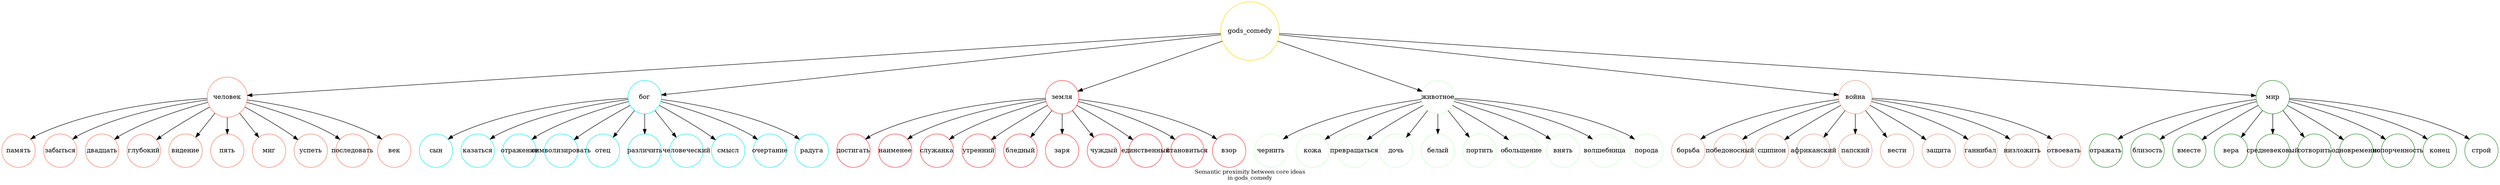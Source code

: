 digraph ideas_with_objects_gods_comedy {
	node [color=gold1 shape=circle width=0.7]
	gods_comedy
	node [color=coral1 shape=circle]
	"человек"
	gods_comedy -> "человек"
	node [fixedsize=true shape=circle width=1]
	"память"
	"человек" -> "память"
	"забыться"
	"человек" -> "забыться"
	"двадцать"
	"человек" -> "двадцать"
	"глубокий"
	"человек" -> "глубокий"
	"видение"
	"человек" -> "видение"
	"пять"
	"человек" -> "пять"
	"миг"
	"человек" -> "миг"
	"успеть"
	"человек" -> "успеть"
	"последовать"
	"человек" -> "последовать"
	"век"
	"человек" -> "век"
	node [color=cyan2 shape=circle]
	"бог"
	gods_comedy -> "бог"
	node [fixedsize=true shape=circle width=1]
	"сын"
	"бог" -> "сын"
	"казаться"
	"бог" -> "казаться"
	"отражение"
	"бог" -> "отражение"
	"символизировать"
	"бог" -> "символизировать"
	"отец"
	"бог" -> "отец"
	"различить"
	"бог" -> "различить"
	"человеческий"
	"бог" -> "человеческий"
	"смысл"
	"бог" -> "смысл"
	"очертание"
	"бог" -> "очертание"
	"радуга"
	"бог" -> "радуга"
	node [color=firebrick1 shape=circle]
	"земля"
	gods_comedy -> "земля"
	node [fixedsize=true shape=circle width=1]
	"достигать"
	"земля" -> "достигать"
	"наименее"
	"земля" -> "наименее"
	"служанка"
	"земля" -> "служанка"
	"утренний"
	"земля" -> "утренний"
	"бледный"
	"земля" -> "бледный"
	"заря"
	"земля" -> "заря"
	"чуждый"
	"земля" -> "чуждый"
	"единственный"
	"земля" -> "единственный"
	"становиться"
	"земля" -> "становиться"
	"взор"
	"земля" -> "взор"
	node [color=darkseagreen1 shape=circle]
	"животное"
	gods_comedy -> "животное"
	node [fixedsize=true shape=circle width=1]
	"чернить"
	"животное" -> "чернить"
	"кожа"
	"животное" -> "кожа"
	"превращаться"
	"животное" -> "превращаться"
	"дочь"
	"животное" -> "дочь"
	"белый"
	"животное" -> "белый"
	"портить"
	"животное" -> "портить"
	"обольщение"
	"животное" -> "обольщение"
	"внять"
	"животное" -> "внять"
	"волшебница"
	"животное" -> "волшебница"
	"порода"
	"животное" -> "порода"
	node [color=darksalmon shape=circle]
	"война"
	gods_comedy -> "война"
	node [fixedsize=true shape=circle width=1]
	"борьба"
	"война" -> "борьба"
	"победоносный"
	"война" -> "победоносный"
	"сципион"
	"война" -> "сципион"
	"африканский"
	"война" -> "африканский"
	"папский"
	"война" -> "папский"
	"вести"
	"война" -> "вести"
	"защита"
	"война" -> "защита"
	"ганнибал"
	"война" -> "ганнибал"
	"низложить"
	"война" -> "низложить"
	"отвоевать"
	"война" -> "отвоевать"
	node [color=forestgreen shape=circle]
	"мир"
	gods_comedy -> "мир"
	node [fixedsize=true shape=circle width=1]
	"отражать"
	"мир" -> "отражать"
	"близость"
	"мир" -> "близость"
	"вместе"
	"мир" -> "вместе"
	"вера"
	"мир" -> "вера"
	"средневековый"
	"мир" -> "средневековый"
	"сотворить"
	"мир" -> "сотворить"
	"одновременно"
	"мир" -> "одновременно"
	"испорченность"
	"мир" -> "испорченность"
	"конец"
	"мир" -> "конец"
	"строй"
	"мир" -> "строй"
	overlap=false
	label="Semantic proximity between core ideas\nin gods_comedy"
	fontsize=12
}

